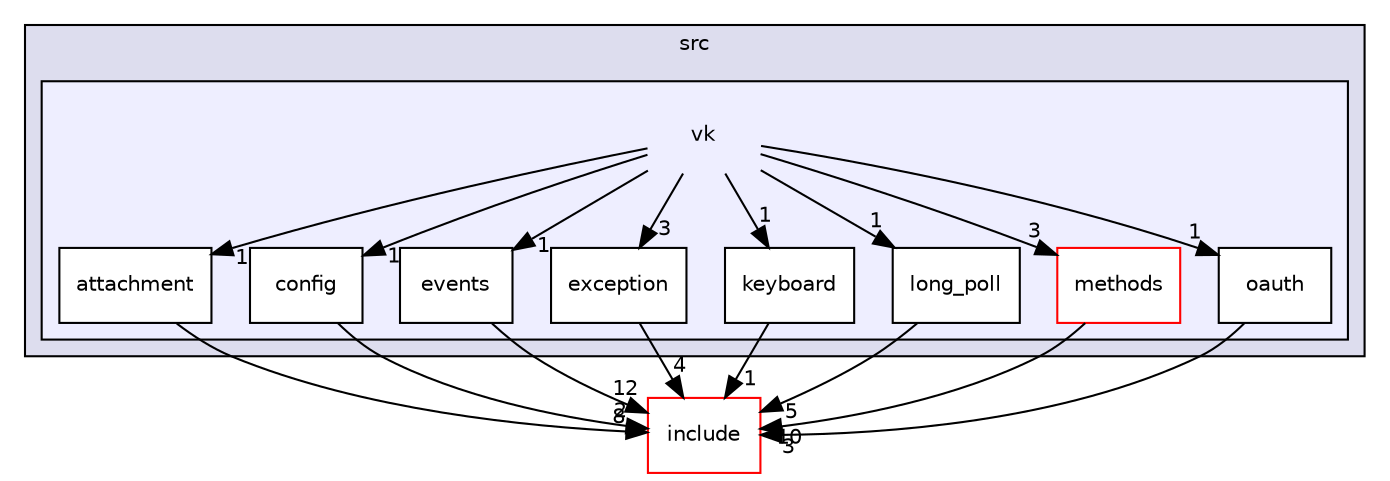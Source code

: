 digraph "vk" {
  compound=true
  node [ fontsize="10", fontname="Helvetica"];
  edge [ labelfontsize="10", labelfontname="Helvetica"];
  subgraph clusterdir_7e5359c7c9ec77ad66139a0522c7840c {
    graph [ bgcolor="#ddddee", pencolor="black", label="src" fontname="Helvetica", fontsize="10", URL="dir_7e5359c7c9ec77ad66139a0522c7840c.html"]
  subgraph clusterdir_34132a22d9969f1967496e9ca1a331bb {
    graph [ bgcolor="#eeeeff", pencolor="black", label="" URL="dir_34132a22d9969f1967496e9ca1a331bb.html"];
    dir_34132a22d9969f1967496e9ca1a331bb [shape=plaintext label="vk"];
  dir_4eeee6ce2790f3adb55bf33ca60eae2f [shape=box label="attachment" fillcolor="white" style="filled" URL="dir_4eeee6ce2790f3adb55bf33ca60eae2f.html"];
  dir_f4e5914953fed9ee39c86ea70f7f28fd [shape=box label="config" fillcolor="white" style="filled" URL="dir_f4e5914953fed9ee39c86ea70f7f28fd.html"];
  dir_de42dd5107583953b9f9d8b8813f4138 [shape=box label="events" fillcolor="white" style="filled" URL="dir_de42dd5107583953b9f9d8b8813f4138.html"];
  dir_2d3afa8c69d9881f77e69361b8185478 [shape=box label="exception" fillcolor="white" style="filled" URL="dir_2d3afa8c69d9881f77e69361b8185478.html"];
  dir_40018249f3d86ba1912a6d7c8151dd99 [shape=box label="keyboard" fillcolor="white" style="filled" URL="dir_40018249f3d86ba1912a6d7c8151dd99.html"];
  dir_801f9e2e3ac6a85c66d533f5fe847d31 [shape=box label="long_poll" fillcolor="white" style="filled" URL="dir_801f9e2e3ac6a85c66d533f5fe847d31.html"];
  dir_118456da122f8ae6f8b9f1b4a4e1569e [shape=box label="methods" fillcolor="white" style="filled" color="red" URL="dir_118456da122f8ae6f8b9f1b4a4e1569e.html"];
  dir_23d5e2abfefb661cca8f37ba670ed78f [shape=box label="oauth" fillcolor="white" style="filled" URL="dir_23d5e2abfefb661cca8f37ba670ed78f.html"];
  }
  }
  dir_9986c02ba0b5b8de78617cb7a0436aeb [shape=box label="include" fillcolor="white" style="filled" color="red" URL="dir_9986c02ba0b5b8de78617cb7a0436aeb.html"];
  dir_801f9e2e3ac6a85c66d533f5fe847d31->dir_9986c02ba0b5b8de78617cb7a0436aeb [headlabel="5", labeldistance=1.5 headhref="dir_000028_000001.html"];
  dir_4eeee6ce2790f3adb55bf33ca60eae2f->dir_9986c02ba0b5b8de78617cb7a0436aeb [headlabel="8", labeldistance=1.5 headhref="dir_000009_000001.html"];
  dir_40018249f3d86ba1912a6d7c8151dd99->dir_9986c02ba0b5b8de78617cb7a0436aeb [headlabel="1", labeldistance=1.5 headhref="dir_000026_000001.html"];
  dir_2d3afa8c69d9881f77e69361b8185478->dir_9986c02ba0b5b8de78617cb7a0436aeb [headlabel="4", labeldistance=1.5 headhref="dir_000023_000001.html"];
  dir_f4e5914953fed9ee39c86ea70f7f28fd->dir_9986c02ba0b5b8de78617cb7a0436aeb [headlabel="2", labeldistance=1.5 headhref="dir_000015_000001.html"];
  dir_de42dd5107583953b9f9d8b8813f4138->dir_9986c02ba0b5b8de78617cb7a0436aeb [headlabel="12", labeldistance=1.5 headhref="dir_000008_000001.html"];
  dir_34132a22d9969f1967496e9ca1a331bb->dir_118456da122f8ae6f8b9f1b4a4e1569e [headlabel="3", labeldistance=1.5 headhref="dir_000007_000010.html"];
  dir_34132a22d9969f1967496e9ca1a331bb->dir_23d5e2abfefb661cca8f37ba670ed78f [headlabel="1", labeldistance=1.5 headhref="dir_000007_000012.html"];
  dir_34132a22d9969f1967496e9ca1a331bb->dir_2d3afa8c69d9881f77e69361b8185478 [headlabel="3", labeldistance=1.5 headhref="dir_000007_000023.html"];
  dir_34132a22d9969f1967496e9ca1a331bb->dir_40018249f3d86ba1912a6d7c8151dd99 [headlabel="1", labeldistance=1.5 headhref="dir_000007_000026.html"];
  dir_34132a22d9969f1967496e9ca1a331bb->dir_4eeee6ce2790f3adb55bf33ca60eae2f [headlabel="1", labeldistance=1.5 headhref="dir_000007_000009.html"];
  dir_34132a22d9969f1967496e9ca1a331bb->dir_801f9e2e3ac6a85c66d533f5fe847d31 [headlabel="1", labeldistance=1.5 headhref="dir_000007_000028.html"];
  dir_34132a22d9969f1967496e9ca1a331bb->dir_de42dd5107583953b9f9d8b8813f4138 [headlabel="1", labeldistance=1.5 headhref="dir_000007_000008.html"];
  dir_34132a22d9969f1967496e9ca1a331bb->dir_f4e5914953fed9ee39c86ea70f7f28fd [headlabel="1", labeldistance=1.5 headhref="dir_000007_000015.html"];
  dir_23d5e2abfefb661cca8f37ba670ed78f->dir_9986c02ba0b5b8de78617cb7a0436aeb [headlabel="3", labeldistance=1.5 headhref="dir_000012_000001.html"];
  dir_118456da122f8ae6f8b9f1b4a4e1569e->dir_9986c02ba0b5b8de78617cb7a0436aeb [headlabel="10", labeldistance=1.5 headhref="dir_000010_000001.html"];
}
